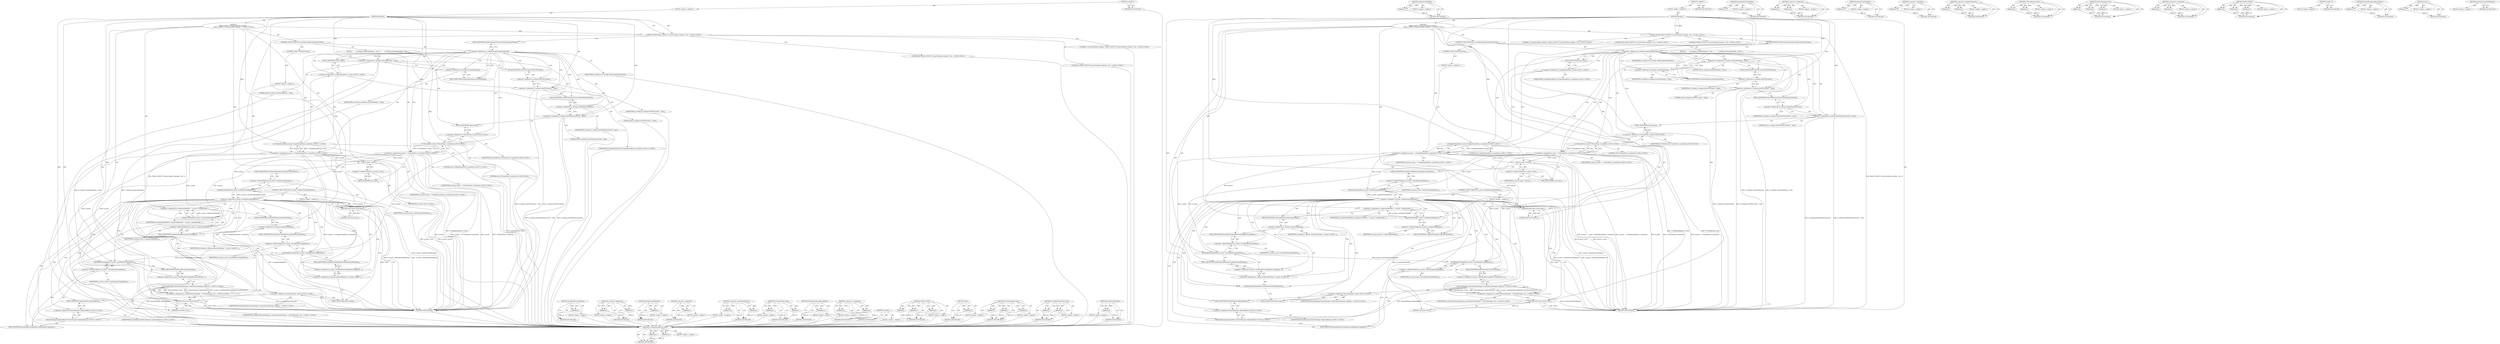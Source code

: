 digraph "TextureManager.create" {
vulnerable_142 [label=<(METHOD,CCSingleThreadProxy.create)>];
vulnerable_143 [label=<(PARAM,p1)>];
vulnerable_144 [label=<(PARAM,p2)>];
vulnerable_145 [label=<(BLOCK,&lt;empty&gt;,&lt;empty&gt;)>];
vulnerable_146 [label=<(METHOD_RETURN,ANY)>];
vulnerable_164 [label=<(METHOD,compositorIdentifier)>];
vulnerable_165 [label=<(PARAM,p1)>];
vulnerable_166 [label=<(BLOCK,&lt;empty&gt;,&lt;empty&gt;)>];
vulnerable_167 [label=<(METHOD_RETURN,ANY)>];
vulnerable_6 [label=<(METHOD,&lt;global&gt;)<SUB>1</SUB>>];
vulnerable_7 [label=<(BLOCK,&lt;empty&gt;,&lt;empty&gt;)<SUB>1</SUB>>];
vulnerable_8 [label=<(METHOD,initialize)<SUB>1</SUB>>];
vulnerable_9 [label="<(BLOCK,{
    TRACE_EVENT(&quot;CCLayerTreeHost::initialize&quot;...,{
    TRACE_EVENT(&quot;CCLayerTreeHost::initialize&quot;...)<SUB>2</SUB>>"];
vulnerable_10 [label="<(TRACE_EVENT,TRACE_EVENT(&quot;CCLayerTreeHost::initialize&quot;, this...)<SUB>3</SUB>>"];
vulnerable_11 [label="<(LITERAL,&quot;CCLayerTreeHost::initialize&quot;,TRACE_EVENT(&quot;CCLayerTreeHost::initialize&quot;, this...)<SUB>3</SUB>>"];
vulnerable_12 [label="<(LITERAL,this,TRACE_EVENT(&quot;CCLayerTreeHost::initialize&quot;, this...)<SUB>3</SUB>>"];
vulnerable_13 [label="<(LITERAL,0,TRACE_EVENT(&quot;CCLayerTreeHost::initialize&quot;, this...)<SUB>3</SUB>>"];
vulnerable_14 [label=<(CONTROL_STRUCTURE,IF,if (m_settings.enableCompositorThread))<SUB>4</SUB>>];
vulnerable_15 [label=<(&lt;operator&gt;.fieldAccess,m_settings.enableCompositorThread)<SUB>4</SUB>>];
vulnerable_16 [label=<(IDENTIFIER,m_settings,if (m_settings.enableCompositorThread))<SUB>4</SUB>>];
vulnerable_17 [label=<(FIELD_IDENTIFIER,enableCompositorThread,enableCompositorThread)<SUB>4</SUB>>];
vulnerable_18 [label=<(BLOCK,{
        m_settings.acceleratePainting = false...,{
        m_settings.acceleratePainting = false...)<SUB>4</SUB>>];
vulnerable_19 [label=<(&lt;operator&gt;.assignment,m_settings.acceleratePainting = false)<SUB>5</SUB>>];
vulnerable_20 [label=<(&lt;operator&gt;.fieldAccess,m_settings.acceleratePainting)<SUB>5</SUB>>];
vulnerable_21 [label=<(IDENTIFIER,m_settings,m_settings.acceleratePainting = false)<SUB>5</SUB>>];
vulnerable_22 [label=<(FIELD_IDENTIFIER,acceleratePainting,acceleratePainting)<SUB>5</SUB>>];
vulnerable_23 [label=<(LITERAL,false,m_settings.acceleratePainting = false)<SUB>5</SUB>>];
vulnerable_24 [label=<(&lt;operator&gt;.assignment,m_settings.showFPSCounter = false)<SUB>6</SUB>>];
vulnerable_25 [label=<(&lt;operator&gt;.fieldAccess,m_settings.showFPSCounter)<SUB>6</SUB>>];
vulnerable_26 [label=<(IDENTIFIER,m_settings,m_settings.showFPSCounter = false)<SUB>6</SUB>>];
vulnerable_27 [label=<(FIELD_IDENTIFIER,showFPSCounter,showFPSCounter)<SUB>6</SUB>>];
vulnerable_28 [label=<(LITERAL,false,m_settings.showFPSCounter = false)<SUB>6</SUB>>];
vulnerable_29 [label=<(&lt;operator&gt;.assignment,m_settings.showPlatformLayerTree = false)<SUB>7</SUB>>];
vulnerable_30 [label=<(&lt;operator&gt;.fieldAccess,m_settings.showPlatformLayerTree)<SUB>7</SUB>>];
vulnerable_31 [label=<(IDENTIFIER,m_settings,m_settings.showPlatformLayerTree = false)<SUB>7</SUB>>];
vulnerable_32 [label=<(FIELD_IDENTIFIER,showPlatformLayerTree,showPlatformLayerTree)<SUB>7</SUB>>];
vulnerable_33 [label=<(LITERAL,false,m_settings.showPlatformLayerTree = false)<SUB>7</SUB>>];
vulnerable_34 [label="<(&lt;operator&gt;.assignment,m_proxy = CCThreadProxy::create(this))<SUB>9</SUB>>"];
vulnerable_35 [label="<(IDENTIFIER,m_proxy,m_proxy = CCThreadProxy::create(this))<SUB>9</SUB>>"];
vulnerable_36 [label="<(CCThreadProxy.create,CCThreadProxy::create(this))<SUB>9</SUB>>"];
vulnerable_37 [label="<(&lt;operator&gt;.fieldAccess,CCThreadProxy::create)<SUB>9</SUB>>"];
vulnerable_38 [label="<(IDENTIFIER,CCThreadProxy,CCThreadProxy::create(this))<SUB>9</SUB>>"];
vulnerable_39 [label=<(FIELD_IDENTIFIER,create,create)<SUB>9</SUB>>];
vulnerable_40 [label="<(LITERAL,this,CCThreadProxy::create(this))<SUB>9</SUB>>"];
vulnerable_41 [label=<(CONTROL_STRUCTURE,ELSE,else)<SUB>11</SUB>>];
vulnerable_42 [label=<(BLOCK,&lt;empty&gt;,&lt;empty&gt;)<SUB>11</SUB>>];
vulnerable_43 [label="<(&lt;operator&gt;.assignment,m_proxy = CCSingleThreadProxy::create(this))<SUB>11</SUB>>"];
vulnerable_44 [label="<(IDENTIFIER,m_proxy,m_proxy = CCSingleThreadProxy::create(this))<SUB>11</SUB>>"];
vulnerable_45 [label="<(CCSingleThreadProxy.create,CCSingleThreadProxy::create(this))<SUB>11</SUB>>"];
vulnerable_46 [label="<(&lt;operator&gt;.fieldAccess,CCSingleThreadProxy::create)<SUB>11</SUB>>"];
vulnerable_47 [label="<(IDENTIFIER,CCSingleThreadProxy,CCSingleThreadProxy::create(this))<SUB>11</SUB>>"];
vulnerable_48 [label=<(FIELD_IDENTIFIER,create,create)<SUB>11</SUB>>];
vulnerable_49 [label="<(LITERAL,this,CCSingleThreadProxy::create(this))<SUB>11</SUB>>"];
vulnerable_50 [label=<(start,m_proxy-&gt;start())<SUB>12</SUB>>];
vulnerable_51 [label=<(&lt;operator&gt;.indirectFieldAccess,m_proxy-&gt;start)<SUB>12</SUB>>];
vulnerable_52 [label=<(IDENTIFIER,m_proxy,m_proxy-&gt;start())<SUB>12</SUB>>];
vulnerable_53 [label=<(FIELD_IDENTIFIER,start,start)<SUB>12</SUB>>];
vulnerable_54 [label=<(CONTROL_STRUCTURE,IF,if (!m_proxy-&gt;initializeLayerRenderer()))<SUB>14</SUB>>];
vulnerable_55 [label=<(&lt;operator&gt;.logicalNot,!m_proxy-&gt;initializeLayerRenderer())<SUB>14</SUB>>];
vulnerable_56 [label=<(initializeLayerRenderer,m_proxy-&gt;initializeLayerRenderer())<SUB>14</SUB>>];
vulnerable_57 [label=<(&lt;operator&gt;.indirectFieldAccess,m_proxy-&gt;initializeLayerRenderer)<SUB>14</SUB>>];
vulnerable_58 [label=<(IDENTIFIER,m_proxy,m_proxy-&gt;initializeLayerRenderer())<SUB>14</SUB>>];
vulnerable_59 [label=<(FIELD_IDENTIFIER,initializeLayerRenderer,initializeLayerRenderer)<SUB>14</SUB>>];
vulnerable_60 [label=<(BLOCK,&lt;empty&gt;,&lt;empty&gt;)<SUB>15</SUB>>];
vulnerable_61 [label=<(RETURN,return false;,return false;)<SUB>15</SUB>>];
vulnerable_62 [label=<(LITERAL,false,return false;)<SUB>15</SUB>>];
vulnerable_63 [label=<(&lt;operator&gt;.assignment,m_compositorIdentifier = m_proxy-&gt;compositorIde...)<SUB>17</SUB>>];
vulnerable_64 [label=<(IDENTIFIER,m_compositorIdentifier,m_compositorIdentifier = m_proxy-&gt;compositorIde...)<SUB>17</SUB>>];
vulnerable_65 [label=<(compositorIdentifier,m_proxy-&gt;compositorIdentifier())<SUB>17</SUB>>];
vulnerable_66 [label=<(&lt;operator&gt;.indirectFieldAccess,m_proxy-&gt;compositorIdentifier)<SUB>17</SUB>>];
vulnerable_67 [label=<(IDENTIFIER,m_proxy,m_proxy-&gt;compositorIdentifier())<SUB>17</SUB>>];
vulnerable_68 [label=<(FIELD_IDENTIFIER,compositorIdentifier,compositorIdentifier)<SUB>17</SUB>>];
vulnerable_69 [label=<(&lt;operator&gt;.assignment,m_settings.acceleratePainting = m_proxy-&gt;layerR...)<SUB>19</SUB>>];
vulnerable_70 [label=<(&lt;operator&gt;.fieldAccess,m_settings.acceleratePainting)<SUB>19</SUB>>];
vulnerable_71 [label=<(IDENTIFIER,m_settings,m_settings.acceleratePainting = m_proxy-&gt;layerR...)<SUB>19</SUB>>];
vulnerable_72 [label=<(FIELD_IDENTIFIER,acceleratePainting,acceleratePainting)<SUB>19</SUB>>];
vulnerable_73 [label=<(&lt;operator&gt;.fieldAccess,m_proxy-&gt;layerRendererCapabilities().usingAccel...)<SUB>19</SUB>>];
vulnerable_74 [label=<(layerRendererCapabilities,m_proxy-&gt;layerRendererCapabilities())<SUB>19</SUB>>];
vulnerable_75 [label=<(&lt;operator&gt;.indirectFieldAccess,m_proxy-&gt;layerRendererCapabilities)<SUB>19</SUB>>];
vulnerable_76 [label=<(IDENTIFIER,m_proxy,m_proxy-&gt;layerRendererCapabilities())<SUB>19</SUB>>];
vulnerable_77 [label=<(FIELD_IDENTIFIER,layerRendererCapabilities,layerRendererCapabilities)<SUB>19</SUB>>];
vulnerable_78 [label=<(FIELD_IDENTIFIER,usingAcceleratedPainting,usingAcceleratedPainting)<SUB>19</SUB>>];
vulnerable_79 [label=<(setNeedsCommitThenRedraw,setNeedsCommitThenRedraw())<SUB>21</SUB>>];
vulnerable_80 [label="<(&lt;operator&gt;.assignment,m_contentsTextureManager = TextureManager::crea...)<SUB>22</SUB>>"];
vulnerable_81 [label="<(IDENTIFIER,m_contentsTextureManager,m_contentsTextureManager = TextureManager::crea...)<SUB>22</SUB>>"];
vulnerable_82 [label="<(TextureManager.create,TextureManager::create(TextureManager::highLimi...)<SUB>22</SUB>>"];
vulnerable_83 [label="<(&lt;operator&gt;.fieldAccess,TextureManager::create)<SUB>22</SUB>>"];
vulnerable_84 [label="<(IDENTIFIER,TextureManager,TextureManager::create(TextureManager::highLimi...)<SUB>22</SUB>>"];
vulnerable_85 [label=<(FIELD_IDENTIFIER,create,create)<SUB>22</SUB>>];
vulnerable_86 [label="<(TextureManager.highLimitBytes,TextureManager::highLimitBytes())<SUB>22</SUB>>"];
vulnerable_87 [label="<(&lt;operator&gt;.fieldAccess,TextureManager::highLimitBytes)<SUB>22</SUB>>"];
vulnerable_88 [label="<(IDENTIFIER,TextureManager,TextureManager::highLimitBytes())<SUB>22</SUB>>"];
vulnerable_89 [label=<(FIELD_IDENTIFIER,highLimitBytes,highLimitBytes)<SUB>22</SUB>>];
vulnerable_90 [label=<(&lt;operator&gt;.fieldAccess,m_proxy-&gt;layerRendererCapabilities().maxTexture...)<SUB>22</SUB>>];
vulnerable_91 [label=<(layerRendererCapabilities,m_proxy-&gt;layerRendererCapabilities())<SUB>22</SUB>>];
vulnerable_92 [label=<(&lt;operator&gt;.indirectFieldAccess,m_proxy-&gt;layerRendererCapabilities)<SUB>22</SUB>>];
vulnerable_93 [label=<(IDENTIFIER,m_proxy,m_proxy-&gt;layerRendererCapabilities())<SUB>22</SUB>>];
vulnerable_94 [label=<(FIELD_IDENTIFIER,layerRendererCapabilities,layerRendererCapabilities)<SUB>22</SUB>>];
vulnerable_95 [label=<(FIELD_IDENTIFIER,maxTextureSize,maxTextureSize)<SUB>22</SUB>>];
vulnerable_96 [label=<(RETURN,return true;,return true;)<SUB>23</SUB>>];
vulnerable_97 [label=<(LITERAL,true,return true;)<SUB>23</SUB>>];
vulnerable_98 [label=<(METHOD_RETURN,bool)<SUB>1</SUB>>];
vulnerable_100 [label=<(METHOD_RETURN,ANY)<SUB>1</SUB>>];
vulnerable_168 [label=<(METHOD,layerRendererCapabilities)>];
vulnerable_169 [label=<(PARAM,p1)>];
vulnerable_170 [label=<(BLOCK,&lt;empty&gt;,&lt;empty&gt;)>];
vulnerable_171 [label=<(METHOD_RETURN,ANY)>];
vulnerable_127 [label=<(METHOD,&lt;operator&gt;.fieldAccess)>];
vulnerable_128 [label=<(PARAM,p1)>];
vulnerable_129 [label=<(PARAM,p2)>];
vulnerable_130 [label=<(BLOCK,&lt;empty&gt;,&lt;empty&gt;)>];
vulnerable_131 [label=<(METHOD_RETURN,ANY)>];
vulnerable_160 [label=<(METHOD,initializeLayerRenderer)>];
vulnerable_161 [label=<(PARAM,p1)>];
vulnerable_162 [label=<(BLOCK,&lt;empty&gt;,&lt;empty&gt;)>];
vulnerable_163 [label=<(METHOD_RETURN,ANY)>];
vulnerable_156 [label=<(METHOD,&lt;operator&gt;.logicalNot)>];
vulnerable_157 [label=<(PARAM,p1)>];
vulnerable_158 [label=<(BLOCK,&lt;empty&gt;,&lt;empty&gt;)>];
vulnerable_159 [label=<(METHOD_RETURN,ANY)>];
vulnerable_151 [label=<(METHOD,&lt;operator&gt;.indirectFieldAccess)>];
vulnerable_152 [label=<(PARAM,p1)>];
vulnerable_153 [label=<(PARAM,p2)>];
vulnerable_154 [label=<(BLOCK,&lt;empty&gt;,&lt;empty&gt;)>];
vulnerable_155 [label=<(METHOD_RETURN,ANY)>];
vulnerable_137 [label=<(METHOD,CCThreadProxy.create)>];
vulnerable_138 [label=<(PARAM,p1)>];
vulnerable_139 [label=<(PARAM,p2)>];
vulnerable_140 [label=<(BLOCK,&lt;empty&gt;,&lt;empty&gt;)>];
vulnerable_141 [label=<(METHOD_RETURN,ANY)>];
vulnerable_175 [label=<(METHOD,TextureManager.create)>];
vulnerable_176 [label=<(PARAM,p1)>];
vulnerable_177 [label=<(PARAM,p2)>];
vulnerable_178 [label=<(PARAM,p3)>];
vulnerable_179 [label=<(BLOCK,&lt;empty&gt;,&lt;empty&gt;)>];
vulnerable_180 [label=<(METHOD_RETURN,ANY)>];
vulnerable_132 [label=<(METHOD,&lt;operator&gt;.assignment)>];
vulnerable_133 [label=<(PARAM,p1)>];
vulnerable_134 [label=<(PARAM,p2)>];
vulnerable_135 [label=<(BLOCK,&lt;empty&gt;,&lt;empty&gt;)>];
vulnerable_136 [label=<(METHOD_RETURN,ANY)>];
vulnerable_121 [label=<(METHOD,TRACE_EVENT)>];
vulnerable_122 [label=<(PARAM,p1)>];
vulnerable_123 [label=<(PARAM,p2)>];
vulnerable_124 [label=<(PARAM,p3)>];
vulnerable_125 [label=<(BLOCK,&lt;empty&gt;,&lt;empty&gt;)>];
vulnerable_126 [label=<(METHOD_RETURN,ANY)>];
vulnerable_115 [label=<(METHOD,&lt;global&gt;)<SUB>1</SUB>>];
vulnerable_116 [label=<(BLOCK,&lt;empty&gt;,&lt;empty&gt;)>];
vulnerable_117 [label=<(METHOD_RETURN,ANY)>];
vulnerable_181 [label=<(METHOD,TextureManager.highLimitBytes)>];
vulnerable_182 [label=<(PARAM,p1)>];
vulnerable_183 [label=<(BLOCK,&lt;empty&gt;,&lt;empty&gt;)>];
vulnerable_184 [label=<(METHOD_RETURN,ANY)>];
vulnerable_147 [label=<(METHOD,start)>];
vulnerable_148 [label=<(PARAM,p1)>];
vulnerable_149 [label=<(BLOCK,&lt;empty&gt;,&lt;empty&gt;)>];
vulnerable_150 [label=<(METHOD_RETURN,ANY)>];
vulnerable_172 [label=<(METHOD,setNeedsCommitThenRedraw)>];
vulnerable_173 [label=<(BLOCK,&lt;empty&gt;,&lt;empty&gt;)>];
vulnerable_174 [label=<(METHOD_RETURN,ANY)>];
fixed_141 [label=<(METHOD,CCSingleThreadProxy.create)>];
fixed_142 [label=<(PARAM,p1)>];
fixed_143 [label=<(PARAM,p2)>];
fixed_144 [label=<(BLOCK,&lt;empty&gt;,&lt;empty&gt;)>];
fixed_145 [label=<(METHOD_RETURN,ANY)>];
fixed_163 [label=<(METHOD,compositorIdentifier)>];
fixed_164 [label=<(PARAM,p1)>];
fixed_165 [label=<(BLOCK,&lt;empty&gt;,&lt;empty&gt;)>];
fixed_166 [label=<(METHOD_RETURN,ANY)>];
fixed_6 [label=<(METHOD,&lt;global&gt;)<SUB>1</SUB>>];
fixed_7 [label=<(BLOCK,&lt;empty&gt;,&lt;empty&gt;)<SUB>1</SUB>>];
fixed_8 [label=<(METHOD,initialize)<SUB>1</SUB>>];
fixed_9 [label="<(BLOCK,{
    TRACE_EVENT(&quot;CCLayerTreeHost::initialize&quot;...,{
    TRACE_EVENT(&quot;CCLayerTreeHost::initialize&quot;...)<SUB>2</SUB>>"];
fixed_10 [label="<(TRACE_EVENT,TRACE_EVENT(&quot;CCLayerTreeHost::initialize&quot;, this...)<SUB>3</SUB>>"];
fixed_11 [label="<(LITERAL,&quot;CCLayerTreeHost::initialize&quot;,TRACE_EVENT(&quot;CCLayerTreeHost::initialize&quot;, this...)<SUB>3</SUB>>"];
fixed_12 [label="<(LITERAL,this,TRACE_EVENT(&quot;CCLayerTreeHost::initialize&quot;, this...)<SUB>3</SUB>>"];
fixed_13 [label="<(LITERAL,0,TRACE_EVENT(&quot;CCLayerTreeHost::initialize&quot;, this...)<SUB>3</SUB>>"];
fixed_14 [label=<(CONTROL_STRUCTURE,IF,if (m_settings.enableCompositorThread))<SUB>4</SUB>>];
fixed_15 [label=<(&lt;operator&gt;.fieldAccess,m_settings.enableCompositorThread)<SUB>4</SUB>>];
fixed_16 [label=<(IDENTIFIER,m_settings,if (m_settings.enableCompositorThread))<SUB>4</SUB>>];
fixed_17 [label=<(FIELD_IDENTIFIER,enableCompositorThread,enableCompositorThread)<SUB>4</SUB>>];
fixed_18 [label=<(BLOCK,{
        m_settings.acceleratePainting = false...,{
        m_settings.acceleratePainting = false...)<SUB>4</SUB>>];
fixed_19 [label=<(&lt;operator&gt;.assignment,m_settings.acceleratePainting = false)<SUB>5</SUB>>];
fixed_20 [label=<(&lt;operator&gt;.fieldAccess,m_settings.acceleratePainting)<SUB>5</SUB>>];
fixed_21 [label=<(IDENTIFIER,m_settings,m_settings.acceleratePainting = false)<SUB>5</SUB>>];
fixed_22 [label=<(FIELD_IDENTIFIER,acceleratePainting,acceleratePainting)<SUB>5</SUB>>];
fixed_23 [label=<(LITERAL,false,m_settings.acceleratePainting = false)<SUB>5</SUB>>];
fixed_24 [label=<(&lt;operator&gt;.assignment,m_settings.showFPSCounter = false)<SUB>6</SUB>>];
fixed_25 [label=<(&lt;operator&gt;.fieldAccess,m_settings.showFPSCounter)<SUB>6</SUB>>];
fixed_26 [label=<(IDENTIFIER,m_settings,m_settings.showFPSCounter = false)<SUB>6</SUB>>];
fixed_27 [label=<(FIELD_IDENTIFIER,showFPSCounter,showFPSCounter)<SUB>6</SUB>>];
fixed_28 [label=<(LITERAL,false,m_settings.showFPSCounter = false)<SUB>6</SUB>>];
fixed_29 [label=<(&lt;operator&gt;.assignment,m_settings.showPlatformLayerTree = false)<SUB>7</SUB>>];
fixed_30 [label=<(&lt;operator&gt;.fieldAccess,m_settings.showPlatformLayerTree)<SUB>7</SUB>>];
fixed_31 [label=<(IDENTIFIER,m_settings,m_settings.showPlatformLayerTree = false)<SUB>7</SUB>>];
fixed_32 [label=<(FIELD_IDENTIFIER,showPlatformLayerTree,showPlatformLayerTree)<SUB>7</SUB>>];
fixed_33 [label=<(LITERAL,false,m_settings.showPlatformLayerTree = false)<SUB>7</SUB>>];
fixed_34 [label="<(&lt;operator&gt;.assignment,m_proxy = CCThreadProxy::create(this))<SUB>9</SUB>>"];
fixed_35 [label="<(IDENTIFIER,m_proxy,m_proxy = CCThreadProxy::create(this))<SUB>9</SUB>>"];
fixed_36 [label="<(CCThreadProxy.create,CCThreadProxy::create(this))<SUB>9</SUB>>"];
fixed_37 [label="<(&lt;operator&gt;.fieldAccess,CCThreadProxy::create)<SUB>9</SUB>>"];
fixed_38 [label="<(IDENTIFIER,CCThreadProxy,CCThreadProxy::create(this))<SUB>9</SUB>>"];
fixed_39 [label=<(FIELD_IDENTIFIER,create,create)<SUB>9</SUB>>];
fixed_40 [label="<(LITERAL,this,CCThreadProxy::create(this))<SUB>9</SUB>>"];
fixed_41 [label=<(CONTROL_STRUCTURE,ELSE,else)<SUB>11</SUB>>];
fixed_42 [label=<(BLOCK,&lt;empty&gt;,&lt;empty&gt;)<SUB>11</SUB>>];
fixed_43 [label="<(&lt;operator&gt;.assignment,m_proxy = CCSingleThreadProxy::create(this))<SUB>11</SUB>>"];
fixed_44 [label="<(IDENTIFIER,m_proxy,m_proxy = CCSingleThreadProxy::create(this))<SUB>11</SUB>>"];
fixed_45 [label="<(CCSingleThreadProxy.create,CCSingleThreadProxy::create(this))<SUB>11</SUB>>"];
fixed_46 [label="<(&lt;operator&gt;.fieldAccess,CCSingleThreadProxy::create)<SUB>11</SUB>>"];
fixed_47 [label="<(IDENTIFIER,CCSingleThreadProxy,CCSingleThreadProxy::create(this))<SUB>11</SUB>>"];
fixed_48 [label=<(FIELD_IDENTIFIER,create,create)<SUB>11</SUB>>];
fixed_49 [label="<(LITERAL,this,CCSingleThreadProxy::create(this))<SUB>11</SUB>>"];
fixed_50 [label=<(start,m_proxy-&gt;start())<SUB>12</SUB>>];
fixed_51 [label=<(&lt;operator&gt;.indirectFieldAccess,m_proxy-&gt;start)<SUB>12</SUB>>];
fixed_52 [label=<(IDENTIFIER,m_proxy,m_proxy-&gt;start())<SUB>12</SUB>>];
fixed_53 [label=<(FIELD_IDENTIFIER,start,start)<SUB>12</SUB>>];
fixed_54 [label=<(CONTROL_STRUCTURE,IF,if (!m_proxy-&gt;initializeLayerRenderer()))<SUB>14</SUB>>];
fixed_55 [label=<(&lt;operator&gt;.logicalNot,!m_proxy-&gt;initializeLayerRenderer())<SUB>14</SUB>>];
fixed_56 [label=<(initializeLayerRenderer,m_proxy-&gt;initializeLayerRenderer())<SUB>14</SUB>>];
fixed_57 [label=<(&lt;operator&gt;.indirectFieldAccess,m_proxy-&gt;initializeLayerRenderer)<SUB>14</SUB>>];
fixed_58 [label=<(IDENTIFIER,m_proxy,m_proxy-&gt;initializeLayerRenderer())<SUB>14</SUB>>];
fixed_59 [label=<(FIELD_IDENTIFIER,initializeLayerRenderer,initializeLayerRenderer)<SUB>14</SUB>>];
fixed_60 [label=<(BLOCK,&lt;empty&gt;,&lt;empty&gt;)<SUB>15</SUB>>];
fixed_61 [label=<(RETURN,return false;,return false;)<SUB>15</SUB>>];
fixed_62 [label=<(LITERAL,false,return false;)<SUB>15</SUB>>];
fixed_63 [label=<(&lt;operator&gt;.assignment,m_compositorIdentifier = m_proxy-&gt;compositorIde...)<SUB>17</SUB>>];
fixed_64 [label=<(IDENTIFIER,m_compositorIdentifier,m_compositorIdentifier = m_proxy-&gt;compositorIde...)<SUB>17</SUB>>];
fixed_65 [label=<(compositorIdentifier,m_proxy-&gt;compositorIdentifier())<SUB>17</SUB>>];
fixed_66 [label=<(&lt;operator&gt;.indirectFieldAccess,m_proxy-&gt;compositorIdentifier)<SUB>17</SUB>>];
fixed_67 [label=<(IDENTIFIER,m_proxy,m_proxy-&gt;compositorIdentifier())<SUB>17</SUB>>];
fixed_68 [label=<(FIELD_IDENTIFIER,compositorIdentifier,compositorIdentifier)<SUB>17</SUB>>];
fixed_69 [label=<(&lt;operator&gt;.assignment,m_settings.acceleratePainting = m_proxy-&gt;layerR...)<SUB>19</SUB>>];
fixed_70 [label=<(&lt;operator&gt;.fieldAccess,m_settings.acceleratePainting)<SUB>19</SUB>>];
fixed_71 [label=<(IDENTIFIER,m_settings,m_settings.acceleratePainting = m_proxy-&gt;layerR...)<SUB>19</SUB>>];
fixed_72 [label=<(FIELD_IDENTIFIER,acceleratePainting,acceleratePainting)<SUB>19</SUB>>];
fixed_73 [label=<(&lt;operator&gt;.fieldAccess,m_proxy-&gt;layerRendererCapabilities().usingAccel...)<SUB>19</SUB>>];
fixed_74 [label=<(layerRendererCapabilities,m_proxy-&gt;layerRendererCapabilities())<SUB>19</SUB>>];
fixed_75 [label=<(&lt;operator&gt;.indirectFieldAccess,m_proxy-&gt;layerRendererCapabilities)<SUB>19</SUB>>];
fixed_76 [label=<(IDENTIFIER,m_proxy,m_proxy-&gt;layerRendererCapabilities())<SUB>19</SUB>>];
fixed_77 [label=<(FIELD_IDENTIFIER,layerRendererCapabilities,layerRendererCapabilities)<SUB>19</SUB>>];
fixed_78 [label=<(FIELD_IDENTIFIER,usingAcceleratedPainting,usingAcceleratedPainting)<SUB>19</SUB>>];
fixed_79 [label="<(&lt;operator&gt;.assignment,m_contentsTextureManager = TextureManager::crea...)<SUB>21</SUB>>"];
fixed_80 [label="<(IDENTIFIER,m_contentsTextureManager,m_contentsTextureManager = TextureManager::crea...)<SUB>21</SUB>>"];
fixed_81 [label="<(TextureManager.create,TextureManager::create(TextureManager::highLimi...)<SUB>21</SUB>>"];
fixed_82 [label="<(&lt;operator&gt;.fieldAccess,TextureManager::create)<SUB>21</SUB>>"];
fixed_83 [label="<(IDENTIFIER,TextureManager,TextureManager::create(TextureManager::highLimi...)<SUB>21</SUB>>"];
fixed_84 [label=<(FIELD_IDENTIFIER,create,create)<SUB>21</SUB>>];
fixed_85 [label="<(TextureManager.highLimitBytes,TextureManager::highLimitBytes())<SUB>21</SUB>>"];
fixed_86 [label="<(&lt;operator&gt;.fieldAccess,TextureManager::highLimitBytes)<SUB>21</SUB>>"];
fixed_87 [label="<(IDENTIFIER,TextureManager,TextureManager::highLimitBytes())<SUB>21</SUB>>"];
fixed_88 [label=<(FIELD_IDENTIFIER,highLimitBytes,highLimitBytes)<SUB>21</SUB>>];
fixed_89 [label=<(&lt;operator&gt;.fieldAccess,m_proxy-&gt;layerRendererCapabilities().maxTexture...)<SUB>21</SUB>>];
fixed_90 [label=<(layerRendererCapabilities,m_proxy-&gt;layerRendererCapabilities())<SUB>21</SUB>>];
fixed_91 [label=<(&lt;operator&gt;.indirectFieldAccess,m_proxy-&gt;layerRendererCapabilities)<SUB>21</SUB>>];
fixed_92 [label=<(IDENTIFIER,m_proxy,m_proxy-&gt;layerRendererCapabilities())<SUB>21</SUB>>];
fixed_93 [label=<(FIELD_IDENTIFIER,layerRendererCapabilities,layerRendererCapabilities)<SUB>21</SUB>>];
fixed_94 [label=<(FIELD_IDENTIFIER,maxTextureSize,maxTextureSize)<SUB>21</SUB>>];
fixed_95 [label=<(RETURN,return true;,return true;)<SUB>22</SUB>>];
fixed_96 [label=<(LITERAL,true,return true;)<SUB>22</SUB>>];
fixed_97 [label=<(METHOD_RETURN,bool)<SUB>1</SUB>>];
fixed_99 [label=<(METHOD_RETURN,ANY)<SUB>1</SUB>>];
fixed_167 [label=<(METHOD,layerRendererCapabilities)>];
fixed_168 [label=<(PARAM,p1)>];
fixed_169 [label=<(BLOCK,&lt;empty&gt;,&lt;empty&gt;)>];
fixed_170 [label=<(METHOD_RETURN,ANY)>];
fixed_126 [label=<(METHOD,&lt;operator&gt;.fieldAccess)>];
fixed_127 [label=<(PARAM,p1)>];
fixed_128 [label=<(PARAM,p2)>];
fixed_129 [label=<(BLOCK,&lt;empty&gt;,&lt;empty&gt;)>];
fixed_130 [label=<(METHOD_RETURN,ANY)>];
fixed_159 [label=<(METHOD,initializeLayerRenderer)>];
fixed_160 [label=<(PARAM,p1)>];
fixed_161 [label=<(BLOCK,&lt;empty&gt;,&lt;empty&gt;)>];
fixed_162 [label=<(METHOD_RETURN,ANY)>];
fixed_155 [label=<(METHOD,&lt;operator&gt;.logicalNot)>];
fixed_156 [label=<(PARAM,p1)>];
fixed_157 [label=<(BLOCK,&lt;empty&gt;,&lt;empty&gt;)>];
fixed_158 [label=<(METHOD_RETURN,ANY)>];
fixed_150 [label=<(METHOD,&lt;operator&gt;.indirectFieldAccess)>];
fixed_151 [label=<(PARAM,p1)>];
fixed_152 [label=<(PARAM,p2)>];
fixed_153 [label=<(BLOCK,&lt;empty&gt;,&lt;empty&gt;)>];
fixed_154 [label=<(METHOD_RETURN,ANY)>];
fixed_136 [label=<(METHOD,CCThreadProxy.create)>];
fixed_137 [label=<(PARAM,p1)>];
fixed_138 [label=<(PARAM,p2)>];
fixed_139 [label=<(BLOCK,&lt;empty&gt;,&lt;empty&gt;)>];
fixed_140 [label=<(METHOD_RETURN,ANY)>];
fixed_177 [label=<(METHOD,TextureManager.highLimitBytes)>];
fixed_178 [label=<(PARAM,p1)>];
fixed_179 [label=<(BLOCK,&lt;empty&gt;,&lt;empty&gt;)>];
fixed_180 [label=<(METHOD_RETURN,ANY)>];
fixed_131 [label=<(METHOD,&lt;operator&gt;.assignment)>];
fixed_132 [label=<(PARAM,p1)>];
fixed_133 [label=<(PARAM,p2)>];
fixed_134 [label=<(BLOCK,&lt;empty&gt;,&lt;empty&gt;)>];
fixed_135 [label=<(METHOD_RETURN,ANY)>];
fixed_120 [label=<(METHOD,TRACE_EVENT)>];
fixed_121 [label=<(PARAM,p1)>];
fixed_122 [label=<(PARAM,p2)>];
fixed_123 [label=<(PARAM,p3)>];
fixed_124 [label=<(BLOCK,&lt;empty&gt;,&lt;empty&gt;)>];
fixed_125 [label=<(METHOD_RETURN,ANY)>];
fixed_114 [label=<(METHOD,&lt;global&gt;)<SUB>1</SUB>>];
fixed_115 [label=<(BLOCK,&lt;empty&gt;,&lt;empty&gt;)>];
fixed_116 [label=<(METHOD_RETURN,ANY)>];
fixed_146 [label=<(METHOD,start)>];
fixed_147 [label=<(PARAM,p1)>];
fixed_148 [label=<(BLOCK,&lt;empty&gt;,&lt;empty&gt;)>];
fixed_149 [label=<(METHOD_RETURN,ANY)>];
fixed_171 [label=<(METHOD,TextureManager.create)>];
fixed_172 [label=<(PARAM,p1)>];
fixed_173 [label=<(PARAM,p2)>];
fixed_174 [label=<(PARAM,p3)>];
fixed_175 [label=<(BLOCK,&lt;empty&gt;,&lt;empty&gt;)>];
fixed_176 [label=<(METHOD_RETURN,ANY)>];
vulnerable_142 -> vulnerable_143  [key=0, label="AST: "];
vulnerable_142 -> vulnerable_143  [key=1, label="DDG: "];
vulnerable_142 -> vulnerable_145  [key=0, label="AST: "];
vulnerable_142 -> vulnerable_144  [key=0, label="AST: "];
vulnerable_142 -> vulnerable_144  [key=1, label="DDG: "];
vulnerable_142 -> vulnerable_146  [key=0, label="AST: "];
vulnerable_142 -> vulnerable_146  [key=1, label="CFG: "];
vulnerable_143 -> vulnerable_146  [key=0, label="DDG: p1"];
vulnerable_144 -> vulnerable_146  [key=0, label="DDG: p2"];
vulnerable_164 -> vulnerable_165  [key=0, label="AST: "];
vulnerable_164 -> vulnerable_165  [key=1, label="DDG: "];
vulnerable_164 -> vulnerable_166  [key=0, label="AST: "];
vulnerable_164 -> vulnerable_167  [key=0, label="AST: "];
vulnerable_164 -> vulnerable_167  [key=1, label="CFG: "];
vulnerable_165 -> vulnerable_167  [key=0, label="DDG: p1"];
vulnerable_6 -> vulnerable_7  [key=0, label="AST: "];
vulnerable_6 -> vulnerable_100  [key=0, label="AST: "];
vulnerable_6 -> vulnerable_100  [key=1, label="CFG: "];
vulnerable_7 -> vulnerable_8  [key=0, label="AST: "];
vulnerable_8 -> vulnerable_9  [key=0, label="AST: "];
vulnerable_8 -> vulnerable_98  [key=0, label="AST: "];
vulnerable_8 -> vulnerable_10  [key=0, label="CFG: "];
vulnerable_8 -> vulnerable_10  [key=1, label="DDG: "];
vulnerable_8 -> vulnerable_79  [key=0, label="DDG: "];
vulnerable_8 -> vulnerable_96  [key=0, label="DDG: "];
vulnerable_8 -> vulnerable_97  [key=0, label="DDG: "];
vulnerable_8 -> vulnerable_19  [key=0, label="DDG: "];
vulnerable_8 -> vulnerable_24  [key=0, label="DDG: "];
vulnerable_8 -> vulnerable_29  [key=0, label="DDG: "];
vulnerable_8 -> vulnerable_61  [key=0, label="DDG: "];
vulnerable_8 -> vulnerable_62  [key=0, label="DDG: "];
vulnerable_8 -> vulnerable_36  [key=0, label="DDG: "];
vulnerable_8 -> vulnerable_45  [key=0, label="DDG: "];
vulnerable_9 -> vulnerable_10  [key=0, label="AST: "];
vulnerable_9 -> vulnerable_14  [key=0, label="AST: "];
vulnerable_9 -> vulnerable_50  [key=0, label="AST: "];
vulnerable_9 -> vulnerable_54  [key=0, label="AST: "];
vulnerable_9 -> vulnerable_63  [key=0, label="AST: "];
vulnerable_9 -> vulnerable_69  [key=0, label="AST: "];
vulnerable_9 -> vulnerable_79  [key=0, label="AST: "];
vulnerable_9 -> vulnerable_80  [key=0, label="AST: "];
vulnerable_9 -> vulnerable_96  [key=0, label="AST: "];
vulnerable_10 -> vulnerable_11  [key=0, label="AST: "];
vulnerable_10 -> vulnerable_12  [key=0, label="AST: "];
vulnerable_10 -> vulnerable_13  [key=0, label="AST: "];
vulnerable_10 -> vulnerable_17  [key=0, label="CFG: "];
vulnerable_10 -> vulnerable_98  [key=0, label="DDG: TRACE_EVENT(&quot;CCLayerTreeHost::initialize&quot;, this, 0)"];
vulnerable_14 -> vulnerable_15  [key=0, label="AST: "];
vulnerable_14 -> vulnerable_18  [key=0, label="AST: "];
vulnerable_14 -> vulnerable_41  [key=0, label="AST: "];
vulnerable_15 -> vulnerable_16  [key=0, label="AST: "];
vulnerable_15 -> vulnerable_17  [key=0, label="AST: "];
vulnerable_15 -> vulnerable_22  [key=0, label="CFG: "];
vulnerable_15 -> vulnerable_22  [key=1, label="CDG: "];
vulnerable_15 -> vulnerable_48  [key=0, label="CFG: "];
vulnerable_15 -> vulnerable_48  [key=1, label="CDG: "];
vulnerable_15 -> vulnerable_30  [key=0, label="CDG: "];
vulnerable_15 -> vulnerable_34  [key=0, label="CDG: "];
vulnerable_15 -> vulnerable_32  [key=0, label="CDG: "];
vulnerable_15 -> vulnerable_19  [key=0, label="CDG: "];
vulnerable_15 -> vulnerable_37  [key=0, label="CDG: "];
vulnerable_15 -> vulnerable_46  [key=0, label="CDG: "];
vulnerable_15 -> vulnerable_20  [key=0, label="CDG: "];
vulnerable_15 -> vulnerable_25  [key=0, label="CDG: "];
vulnerable_15 -> vulnerable_45  [key=0, label="CDG: "];
vulnerable_15 -> vulnerable_27  [key=0, label="CDG: "];
vulnerable_15 -> vulnerable_29  [key=0, label="CDG: "];
vulnerable_15 -> vulnerable_43  [key=0, label="CDG: "];
vulnerable_15 -> vulnerable_24  [key=0, label="CDG: "];
vulnerable_15 -> vulnerable_36  [key=0, label="CDG: "];
vulnerable_15 -> vulnerable_39  [key=0, label="CDG: "];
vulnerable_17 -> vulnerable_15  [key=0, label="CFG: "];
vulnerable_18 -> vulnerable_19  [key=0, label="AST: "];
vulnerable_18 -> vulnerable_24  [key=0, label="AST: "];
vulnerable_18 -> vulnerable_29  [key=0, label="AST: "];
vulnerable_18 -> vulnerable_34  [key=0, label="AST: "];
vulnerable_19 -> vulnerable_20  [key=0, label="AST: "];
vulnerable_19 -> vulnerable_23  [key=0, label="AST: "];
vulnerable_19 -> vulnerable_27  [key=0, label="CFG: "];
vulnerable_19 -> vulnerable_98  [key=0, label="DDG: m_settings.acceleratePainting"];
vulnerable_19 -> vulnerable_98  [key=1, label="DDG: m_settings.acceleratePainting = false"];
vulnerable_20 -> vulnerable_21  [key=0, label="AST: "];
vulnerable_20 -> vulnerable_22  [key=0, label="AST: "];
vulnerable_20 -> vulnerable_19  [key=0, label="CFG: "];
vulnerable_22 -> vulnerable_20  [key=0, label="CFG: "];
vulnerable_24 -> vulnerable_25  [key=0, label="AST: "];
vulnerable_24 -> vulnerable_28  [key=0, label="AST: "];
vulnerable_24 -> vulnerable_32  [key=0, label="CFG: "];
vulnerable_24 -> vulnerable_98  [key=0, label="DDG: m_settings.showFPSCounter"];
vulnerable_24 -> vulnerable_98  [key=1, label="DDG: m_settings.showFPSCounter = false"];
vulnerable_25 -> vulnerable_26  [key=0, label="AST: "];
vulnerable_25 -> vulnerable_27  [key=0, label="AST: "];
vulnerable_25 -> vulnerable_24  [key=0, label="CFG: "];
vulnerable_27 -> vulnerable_25  [key=0, label="CFG: "];
vulnerable_29 -> vulnerable_30  [key=0, label="AST: "];
vulnerable_29 -> vulnerable_33  [key=0, label="AST: "];
vulnerable_29 -> vulnerable_39  [key=0, label="CFG: "];
vulnerable_29 -> vulnerable_98  [key=0, label="DDG: m_settings.showPlatformLayerTree"];
vulnerable_29 -> vulnerable_98  [key=1, label="DDG: m_settings.showPlatformLayerTree = false"];
vulnerable_30 -> vulnerable_31  [key=0, label="AST: "];
vulnerable_30 -> vulnerable_32  [key=0, label="AST: "];
vulnerable_30 -> vulnerable_29  [key=0, label="CFG: "];
vulnerable_32 -> vulnerable_30  [key=0, label="CFG: "];
vulnerable_34 -> vulnerable_35  [key=0, label="AST: "];
vulnerable_34 -> vulnerable_36  [key=0, label="AST: "];
vulnerable_34 -> vulnerable_53  [key=0, label="CFG: "];
vulnerable_34 -> vulnerable_98  [key=0, label="DDG: m_proxy"];
vulnerable_34 -> vulnerable_98  [key=1, label="DDG: CCThreadProxy::create(this)"];
vulnerable_34 -> vulnerable_98  [key=2, label="DDG: m_proxy = CCThreadProxy::create(this)"];
vulnerable_34 -> vulnerable_50  [key=0, label="DDG: m_proxy"];
vulnerable_34 -> vulnerable_65  [key=0, label="DDG: m_proxy"];
vulnerable_34 -> vulnerable_56  [key=0, label="DDG: m_proxy"];
vulnerable_34 -> vulnerable_74  [key=0, label="DDG: m_proxy"];
vulnerable_34 -> vulnerable_91  [key=0, label="DDG: m_proxy"];
vulnerable_36 -> vulnerable_37  [key=0, label="AST: "];
vulnerable_36 -> vulnerable_40  [key=0, label="AST: "];
vulnerable_36 -> vulnerable_34  [key=0, label="CFG: "];
vulnerable_36 -> vulnerable_34  [key=1, label="DDG: CCThreadProxy::create"];
vulnerable_36 -> vulnerable_34  [key=2, label="DDG: this"];
vulnerable_36 -> vulnerable_98  [key=0, label="DDG: CCThreadProxy::create"];
vulnerable_37 -> vulnerable_38  [key=0, label="AST: "];
vulnerable_37 -> vulnerable_39  [key=0, label="AST: "];
vulnerable_37 -> vulnerable_36  [key=0, label="CFG: "];
vulnerable_39 -> vulnerable_37  [key=0, label="CFG: "];
vulnerable_41 -> vulnerable_42  [key=0, label="AST: "];
vulnerable_42 -> vulnerable_43  [key=0, label="AST: "];
vulnerable_43 -> vulnerable_44  [key=0, label="AST: "];
vulnerable_43 -> vulnerable_45  [key=0, label="AST: "];
vulnerable_43 -> vulnerable_53  [key=0, label="CFG: "];
vulnerable_43 -> vulnerable_98  [key=0, label="DDG: m_proxy"];
vulnerable_43 -> vulnerable_98  [key=1, label="DDG: CCSingleThreadProxy::create(this)"];
vulnerable_43 -> vulnerable_98  [key=2, label="DDG: m_proxy = CCSingleThreadProxy::create(this)"];
vulnerable_43 -> vulnerable_50  [key=0, label="DDG: m_proxy"];
vulnerable_43 -> vulnerable_65  [key=0, label="DDG: m_proxy"];
vulnerable_43 -> vulnerable_56  [key=0, label="DDG: m_proxy"];
vulnerable_43 -> vulnerable_74  [key=0, label="DDG: m_proxy"];
vulnerable_43 -> vulnerable_91  [key=0, label="DDG: m_proxy"];
vulnerable_45 -> vulnerable_46  [key=0, label="AST: "];
vulnerable_45 -> vulnerable_49  [key=0, label="AST: "];
vulnerable_45 -> vulnerable_43  [key=0, label="CFG: "];
vulnerable_45 -> vulnerable_43  [key=1, label="DDG: CCSingleThreadProxy::create"];
vulnerable_45 -> vulnerable_43  [key=2, label="DDG: this"];
vulnerable_45 -> vulnerable_98  [key=0, label="DDG: CCSingleThreadProxy::create"];
vulnerable_46 -> vulnerable_47  [key=0, label="AST: "];
vulnerable_46 -> vulnerable_48  [key=0, label="AST: "];
vulnerable_46 -> vulnerable_45  [key=0, label="CFG: "];
vulnerable_48 -> vulnerable_46  [key=0, label="CFG: "];
vulnerable_50 -> vulnerable_51  [key=0, label="AST: "];
vulnerable_50 -> vulnerable_59  [key=0, label="CFG: "];
vulnerable_50 -> vulnerable_98  [key=0, label="DDG: m_proxy-&gt;start"];
vulnerable_50 -> vulnerable_98  [key=1, label="DDG: m_proxy-&gt;start()"];
vulnerable_51 -> vulnerable_52  [key=0, label="AST: "];
vulnerable_51 -> vulnerable_53  [key=0, label="AST: "];
vulnerable_51 -> vulnerable_50  [key=0, label="CFG: "];
vulnerable_53 -> vulnerable_51  [key=0, label="CFG: "];
vulnerable_54 -> vulnerable_55  [key=0, label="AST: "];
vulnerable_54 -> vulnerable_60  [key=0, label="AST: "];
vulnerable_55 -> vulnerable_56  [key=0, label="AST: "];
vulnerable_55 -> vulnerable_61  [key=0, label="CFG: "];
vulnerable_55 -> vulnerable_61  [key=1, label="CDG: "];
vulnerable_55 -> vulnerable_68  [key=0, label="CFG: "];
vulnerable_55 -> vulnerable_68  [key=1, label="CDG: "];
vulnerable_55 -> vulnerable_98  [key=0, label="DDG: m_proxy-&gt;initializeLayerRenderer()"];
vulnerable_55 -> vulnerable_98  [key=1, label="DDG: !m_proxy-&gt;initializeLayerRenderer()"];
vulnerable_55 -> vulnerable_94  [key=0, label="CDG: "];
vulnerable_55 -> vulnerable_73  [key=0, label="CDG: "];
vulnerable_55 -> vulnerable_96  [key=0, label="CDG: "];
vulnerable_55 -> vulnerable_77  [key=0, label="CDG: "];
vulnerable_55 -> vulnerable_89  [key=0, label="CDG: "];
vulnerable_55 -> vulnerable_66  [key=0, label="CDG: "];
vulnerable_55 -> vulnerable_75  [key=0, label="CDG: "];
vulnerable_55 -> vulnerable_85  [key=0, label="CDG: "];
vulnerable_55 -> vulnerable_72  [key=0, label="CDG: "];
vulnerable_55 -> vulnerable_69  [key=0, label="CDG: "];
vulnerable_55 -> vulnerable_74  [key=0, label="CDG: "];
vulnerable_55 -> vulnerable_95  [key=0, label="CDG: "];
vulnerable_55 -> vulnerable_92  [key=0, label="CDG: "];
vulnerable_55 -> vulnerable_65  [key=0, label="CDG: "];
vulnerable_55 -> vulnerable_87  [key=0, label="CDG: "];
vulnerable_55 -> vulnerable_91  [key=0, label="CDG: "];
vulnerable_55 -> vulnerable_82  [key=0, label="CDG: "];
vulnerable_55 -> vulnerable_90  [key=0, label="CDG: "];
vulnerable_55 -> vulnerable_79  [key=0, label="CDG: "];
vulnerable_55 -> vulnerable_80  [key=0, label="CDG: "];
vulnerable_55 -> vulnerable_83  [key=0, label="CDG: "];
vulnerable_55 -> vulnerable_70  [key=0, label="CDG: "];
vulnerable_55 -> vulnerable_63  [key=0, label="CDG: "];
vulnerable_55 -> vulnerable_78  [key=0, label="CDG: "];
vulnerable_55 -> vulnerable_86  [key=0, label="CDG: "];
vulnerable_56 -> vulnerable_57  [key=0, label="AST: "];
vulnerable_56 -> vulnerable_55  [key=0, label="CFG: "];
vulnerable_56 -> vulnerable_55  [key=1, label="DDG: m_proxy-&gt;initializeLayerRenderer"];
vulnerable_56 -> vulnerable_98  [key=0, label="DDG: m_proxy-&gt;initializeLayerRenderer"];
vulnerable_57 -> vulnerable_58  [key=0, label="AST: "];
vulnerable_57 -> vulnerable_59  [key=0, label="AST: "];
vulnerable_57 -> vulnerable_56  [key=0, label="CFG: "];
vulnerable_59 -> vulnerable_57  [key=0, label="CFG: "];
vulnerable_60 -> vulnerable_61  [key=0, label="AST: "];
vulnerable_61 -> vulnerable_62  [key=0, label="AST: "];
vulnerable_61 -> vulnerable_98  [key=0, label="CFG: "];
vulnerable_61 -> vulnerable_98  [key=1, label="DDG: &lt;RET&gt;"];
vulnerable_62 -> vulnerable_61  [key=0, label="DDG: false"];
vulnerable_63 -> vulnerable_64  [key=0, label="AST: "];
vulnerable_63 -> vulnerable_65  [key=0, label="AST: "];
vulnerable_63 -> vulnerable_72  [key=0, label="CFG: "];
vulnerable_63 -> vulnerable_98  [key=0, label="DDG: m_compositorIdentifier"];
vulnerable_65 -> vulnerable_66  [key=0, label="AST: "];
vulnerable_65 -> vulnerable_63  [key=0, label="CFG: "];
vulnerable_65 -> vulnerable_63  [key=1, label="DDG: m_proxy-&gt;compositorIdentifier"];
vulnerable_66 -> vulnerable_67  [key=0, label="AST: "];
vulnerable_66 -> vulnerable_68  [key=0, label="AST: "];
vulnerable_66 -> vulnerable_65  [key=0, label="CFG: "];
vulnerable_68 -> vulnerable_66  [key=0, label="CFG: "];
vulnerable_69 -> vulnerable_70  [key=0, label="AST: "];
vulnerable_69 -> vulnerable_73  [key=0, label="AST: "];
vulnerable_69 -> vulnerable_79  [key=0, label="CFG: "];
vulnerable_70 -> vulnerable_71  [key=0, label="AST: "];
vulnerable_70 -> vulnerable_72  [key=0, label="AST: "];
vulnerable_70 -> vulnerable_77  [key=0, label="CFG: "];
vulnerable_72 -> vulnerable_70  [key=0, label="CFG: "];
vulnerable_73 -> vulnerable_74  [key=0, label="AST: "];
vulnerable_73 -> vulnerable_78  [key=0, label="AST: "];
vulnerable_73 -> vulnerable_69  [key=0, label="CFG: "];
vulnerable_74 -> vulnerable_75  [key=0, label="AST: "];
vulnerable_74 -> vulnerable_78  [key=0, label="CFG: "];
vulnerable_74 -> vulnerable_91  [key=0, label="DDG: m_proxy-&gt;layerRendererCapabilities"];
vulnerable_75 -> vulnerable_76  [key=0, label="AST: "];
vulnerable_75 -> vulnerable_77  [key=0, label="AST: "];
vulnerable_75 -> vulnerable_74  [key=0, label="CFG: "];
vulnerable_77 -> vulnerable_75  [key=0, label="CFG: "];
vulnerable_78 -> vulnerable_73  [key=0, label="CFG: "];
vulnerable_79 -> vulnerable_85  [key=0, label="CFG: "];
vulnerable_80 -> vulnerable_81  [key=0, label="AST: "];
vulnerable_80 -> vulnerable_82  [key=0, label="AST: "];
vulnerable_80 -> vulnerable_96  [key=0, label="CFG: "];
vulnerable_80 -> vulnerable_98  [key=0, label="DDG: m_contentsTextureManager"];
vulnerable_82 -> vulnerable_83  [key=0, label="AST: "];
vulnerable_82 -> vulnerable_86  [key=0, label="AST: "];
vulnerable_82 -> vulnerable_90  [key=0, label="AST: "];
vulnerable_82 -> vulnerable_80  [key=0, label="CFG: "];
vulnerable_82 -> vulnerable_80  [key=1, label="DDG: TextureManager::create"];
vulnerable_82 -> vulnerable_80  [key=2, label="DDG: TextureManager::highLimitBytes()"];
vulnerable_82 -> vulnerable_80  [key=3, label="DDG: m_proxy-&gt;layerRendererCapabilities().maxTextureSize"];
vulnerable_83 -> vulnerable_84  [key=0, label="AST: "];
vulnerable_83 -> vulnerable_85  [key=0, label="AST: "];
vulnerable_83 -> vulnerable_89  [key=0, label="CFG: "];
vulnerable_85 -> vulnerable_83  [key=0, label="CFG: "];
vulnerable_86 -> vulnerable_87  [key=0, label="AST: "];
vulnerable_86 -> vulnerable_94  [key=0, label="CFG: "];
vulnerable_86 -> vulnerable_82  [key=0, label="DDG: TextureManager::highLimitBytes"];
vulnerable_87 -> vulnerable_88  [key=0, label="AST: "];
vulnerable_87 -> vulnerable_89  [key=0, label="AST: "];
vulnerable_87 -> vulnerable_86  [key=0, label="CFG: "];
vulnerable_89 -> vulnerable_87  [key=0, label="CFG: "];
vulnerable_90 -> vulnerable_91  [key=0, label="AST: "];
vulnerable_90 -> vulnerable_95  [key=0, label="AST: "];
vulnerable_90 -> vulnerable_82  [key=0, label="CFG: "];
vulnerable_91 -> vulnerable_92  [key=0, label="AST: "];
vulnerable_91 -> vulnerable_95  [key=0, label="CFG: "];
vulnerable_92 -> vulnerable_93  [key=0, label="AST: "];
vulnerable_92 -> vulnerable_94  [key=0, label="AST: "];
vulnerable_92 -> vulnerable_91  [key=0, label="CFG: "];
vulnerable_94 -> vulnerable_92  [key=0, label="CFG: "];
vulnerable_95 -> vulnerable_90  [key=0, label="CFG: "];
vulnerable_96 -> vulnerable_97  [key=0, label="AST: "];
vulnerable_96 -> vulnerable_98  [key=0, label="CFG: "];
vulnerable_96 -> vulnerable_98  [key=1, label="DDG: &lt;RET&gt;"];
vulnerable_97 -> vulnerable_96  [key=0, label="DDG: true"];
vulnerable_168 -> vulnerable_169  [key=0, label="AST: "];
vulnerable_168 -> vulnerable_169  [key=1, label="DDG: "];
vulnerable_168 -> vulnerable_170  [key=0, label="AST: "];
vulnerable_168 -> vulnerable_171  [key=0, label="AST: "];
vulnerable_168 -> vulnerable_171  [key=1, label="CFG: "];
vulnerable_169 -> vulnerable_171  [key=0, label="DDG: p1"];
vulnerable_127 -> vulnerable_128  [key=0, label="AST: "];
vulnerable_127 -> vulnerable_128  [key=1, label="DDG: "];
vulnerable_127 -> vulnerable_130  [key=0, label="AST: "];
vulnerable_127 -> vulnerable_129  [key=0, label="AST: "];
vulnerable_127 -> vulnerable_129  [key=1, label="DDG: "];
vulnerable_127 -> vulnerable_131  [key=0, label="AST: "];
vulnerable_127 -> vulnerable_131  [key=1, label="CFG: "];
vulnerable_128 -> vulnerable_131  [key=0, label="DDG: p1"];
vulnerable_129 -> vulnerable_131  [key=0, label="DDG: p2"];
vulnerable_160 -> vulnerable_161  [key=0, label="AST: "];
vulnerable_160 -> vulnerable_161  [key=1, label="DDG: "];
vulnerable_160 -> vulnerable_162  [key=0, label="AST: "];
vulnerable_160 -> vulnerable_163  [key=0, label="AST: "];
vulnerable_160 -> vulnerable_163  [key=1, label="CFG: "];
vulnerable_161 -> vulnerable_163  [key=0, label="DDG: p1"];
vulnerable_156 -> vulnerable_157  [key=0, label="AST: "];
vulnerable_156 -> vulnerable_157  [key=1, label="DDG: "];
vulnerable_156 -> vulnerable_158  [key=0, label="AST: "];
vulnerable_156 -> vulnerable_159  [key=0, label="AST: "];
vulnerable_156 -> vulnerable_159  [key=1, label="CFG: "];
vulnerable_157 -> vulnerable_159  [key=0, label="DDG: p1"];
vulnerable_151 -> vulnerable_152  [key=0, label="AST: "];
vulnerable_151 -> vulnerable_152  [key=1, label="DDG: "];
vulnerable_151 -> vulnerable_154  [key=0, label="AST: "];
vulnerable_151 -> vulnerable_153  [key=0, label="AST: "];
vulnerable_151 -> vulnerable_153  [key=1, label="DDG: "];
vulnerable_151 -> vulnerable_155  [key=0, label="AST: "];
vulnerable_151 -> vulnerable_155  [key=1, label="CFG: "];
vulnerable_152 -> vulnerable_155  [key=0, label="DDG: p1"];
vulnerable_153 -> vulnerable_155  [key=0, label="DDG: p2"];
vulnerable_137 -> vulnerable_138  [key=0, label="AST: "];
vulnerable_137 -> vulnerable_138  [key=1, label="DDG: "];
vulnerable_137 -> vulnerable_140  [key=0, label="AST: "];
vulnerable_137 -> vulnerable_139  [key=0, label="AST: "];
vulnerable_137 -> vulnerable_139  [key=1, label="DDG: "];
vulnerable_137 -> vulnerable_141  [key=0, label="AST: "];
vulnerable_137 -> vulnerable_141  [key=1, label="CFG: "];
vulnerable_138 -> vulnerable_141  [key=0, label="DDG: p1"];
vulnerable_139 -> vulnerable_141  [key=0, label="DDG: p2"];
vulnerable_175 -> vulnerable_176  [key=0, label="AST: "];
vulnerable_175 -> vulnerable_176  [key=1, label="DDG: "];
vulnerable_175 -> vulnerable_179  [key=0, label="AST: "];
vulnerable_175 -> vulnerable_177  [key=0, label="AST: "];
vulnerable_175 -> vulnerable_177  [key=1, label="DDG: "];
vulnerable_175 -> vulnerable_180  [key=0, label="AST: "];
vulnerable_175 -> vulnerable_180  [key=1, label="CFG: "];
vulnerable_175 -> vulnerable_178  [key=0, label="AST: "];
vulnerable_175 -> vulnerable_178  [key=1, label="DDG: "];
vulnerable_176 -> vulnerable_180  [key=0, label="DDG: p1"];
vulnerable_177 -> vulnerable_180  [key=0, label="DDG: p2"];
vulnerable_178 -> vulnerable_180  [key=0, label="DDG: p3"];
vulnerable_132 -> vulnerable_133  [key=0, label="AST: "];
vulnerable_132 -> vulnerable_133  [key=1, label="DDG: "];
vulnerable_132 -> vulnerable_135  [key=0, label="AST: "];
vulnerable_132 -> vulnerable_134  [key=0, label="AST: "];
vulnerable_132 -> vulnerable_134  [key=1, label="DDG: "];
vulnerable_132 -> vulnerable_136  [key=0, label="AST: "];
vulnerable_132 -> vulnerable_136  [key=1, label="CFG: "];
vulnerable_133 -> vulnerable_136  [key=0, label="DDG: p1"];
vulnerable_134 -> vulnerable_136  [key=0, label="DDG: p2"];
vulnerable_121 -> vulnerable_122  [key=0, label="AST: "];
vulnerable_121 -> vulnerable_122  [key=1, label="DDG: "];
vulnerable_121 -> vulnerable_125  [key=0, label="AST: "];
vulnerable_121 -> vulnerable_123  [key=0, label="AST: "];
vulnerable_121 -> vulnerable_123  [key=1, label="DDG: "];
vulnerable_121 -> vulnerable_126  [key=0, label="AST: "];
vulnerable_121 -> vulnerable_126  [key=1, label="CFG: "];
vulnerable_121 -> vulnerable_124  [key=0, label="AST: "];
vulnerable_121 -> vulnerable_124  [key=1, label="DDG: "];
vulnerable_122 -> vulnerable_126  [key=0, label="DDG: p1"];
vulnerable_123 -> vulnerable_126  [key=0, label="DDG: p2"];
vulnerable_124 -> vulnerable_126  [key=0, label="DDG: p3"];
vulnerable_115 -> vulnerable_116  [key=0, label="AST: "];
vulnerable_115 -> vulnerable_117  [key=0, label="AST: "];
vulnerable_115 -> vulnerable_117  [key=1, label="CFG: "];
vulnerable_181 -> vulnerable_182  [key=0, label="AST: "];
vulnerable_181 -> vulnerable_182  [key=1, label="DDG: "];
vulnerable_181 -> vulnerable_183  [key=0, label="AST: "];
vulnerable_181 -> vulnerable_184  [key=0, label="AST: "];
vulnerable_181 -> vulnerable_184  [key=1, label="CFG: "];
vulnerable_182 -> vulnerable_184  [key=0, label="DDG: p1"];
vulnerable_147 -> vulnerable_148  [key=0, label="AST: "];
vulnerable_147 -> vulnerable_148  [key=1, label="DDG: "];
vulnerable_147 -> vulnerable_149  [key=0, label="AST: "];
vulnerable_147 -> vulnerable_150  [key=0, label="AST: "];
vulnerable_147 -> vulnerable_150  [key=1, label="CFG: "];
vulnerable_148 -> vulnerable_150  [key=0, label="DDG: p1"];
vulnerable_172 -> vulnerable_173  [key=0, label="AST: "];
vulnerable_172 -> vulnerable_174  [key=0, label="AST: "];
vulnerable_172 -> vulnerable_174  [key=1, label="CFG: "];
fixed_141 -> fixed_142  [key=0, label="AST: "];
fixed_141 -> fixed_142  [key=1, label="DDG: "];
fixed_141 -> fixed_144  [key=0, label="AST: "];
fixed_141 -> fixed_143  [key=0, label="AST: "];
fixed_141 -> fixed_143  [key=1, label="DDG: "];
fixed_141 -> fixed_145  [key=0, label="AST: "];
fixed_141 -> fixed_145  [key=1, label="CFG: "];
fixed_142 -> fixed_145  [key=0, label="DDG: p1"];
fixed_143 -> fixed_145  [key=0, label="DDG: p2"];
fixed_144 -> vulnerable_142  [key=0];
fixed_145 -> vulnerable_142  [key=0];
fixed_163 -> fixed_164  [key=0, label="AST: "];
fixed_163 -> fixed_164  [key=1, label="DDG: "];
fixed_163 -> fixed_165  [key=0, label="AST: "];
fixed_163 -> fixed_166  [key=0, label="AST: "];
fixed_163 -> fixed_166  [key=1, label="CFG: "];
fixed_164 -> fixed_166  [key=0, label="DDG: p1"];
fixed_165 -> vulnerable_142  [key=0];
fixed_166 -> vulnerable_142  [key=0];
fixed_6 -> fixed_7  [key=0, label="AST: "];
fixed_6 -> fixed_99  [key=0, label="AST: "];
fixed_6 -> fixed_99  [key=1, label="CFG: "];
fixed_7 -> fixed_8  [key=0, label="AST: "];
fixed_8 -> fixed_9  [key=0, label="AST: "];
fixed_8 -> fixed_97  [key=0, label="AST: "];
fixed_8 -> fixed_10  [key=0, label="CFG: "];
fixed_8 -> fixed_10  [key=1, label="DDG: "];
fixed_8 -> fixed_95  [key=0, label="DDG: "];
fixed_8 -> fixed_96  [key=0, label="DDG: "];
fixed_8 -> fixed_19  [key=0, label="DDG: "];
fixed_8 -> fixed_24  [key=0, label="DDG: "];
fixed_8 -> fixed_29  [key=0, label="DDG: "];
fixed_8 -> fixed_61  [key=0, label="DDG: "];
fixed_8 -> fixed_62  [key=0, label="DDG: "];
fixed_8 -> fixed_36  [key=0, label="DDG: "];
fixed_8 -> fixed_45  [key=0, label="DDG: "];
fixed_9 -> fixed_10  [key=0, label="AST: "];
fixed_9 -> fixed_14  [key=0, label="AST: "];
fixed_9 -> fixed_50  [key=0, label="AST: "];
fixed_9 -> fixed_54  [key=0, label="AST: "];
fixed_9 -> fixed_63  [key=0, label="AST: "];
fixed_9 -> fixed_69  [key=0, label="AST: "];
fixed_9 -> fixed_79  [key=0, label="AST: "];
fixed_9 -> fixed_95  [key=0, label="AST: "];
fixed_10 -> fixed_11  [key=0, label="AST: "];
fixed_10 -> fixed_12  [key=0, label="AST: "];
fixed_10 -> fixed_13  [key=0, label="AST: "];
fixed_10 -> fixed_17  [key=0, label="CFG: "];
fixed_10 -> fixed_97  [key=0, label="DDG: TRACE_EVENT(&quot;CCLayerTreeHost::initialize&quot;, this, 0)"];
fixed_11 -> vulnerable_142  [key=0];
fixed_12 -> vulnerable_142  [key=0];
fixed_13 -> vulnerable_142  [key=0];
fixed_14 -> fixed_15  [key=0, label="AST: "];
fixed_14 -> fixed_18  [key=0, label="AST: "];
fixed_14 -> fixed_41  [key=0, label="AST: "];
fixed_15 -> fixed_16  [key=0, label="AST: "];
fixed_15 -> fixed_17  [key=0, label="AST: "];
fixed_15 -> fixed_22  [key=0, label="CFG: "];
fixed_15 -> fixed_22  [key=1, label="CDG: "];
fixed_15 -> fixed_48  [key=0, label="CFG: "];
fixed_15 -> fixed_48  [key=1, label="CDG: "];
fixed_15 -> fixed_30  [key=0, label="CDG: "];
fixed_15 -> fixed_34  [key=0, label="CDG: "];
fixed_15 -> fixed_32  [key=0, label="CDG: "];
fixed_15 -> fixed_19  [key=0, label="CDG: "];
fixed_15 -> fixed_37  [key=0, label="CDG: "];
fixed_15 -> fixed_46  [key=0, label="CDG: "];
fixed_15 -> fixed_20  [key=0, label="CDG: "];
fixed_15 -> fixed_25  [key=0, label="CDG: "];
fixed_15 -> fixed_45  [key=0, label="CDG: "];
fixed_15 -> fixed_27  [key=0, label="CDG: "];
fixed_15 -> fixed_29  [key=0, label="CDG: "];
fixed_15 -> fixed_43  [key=0, label="CDG: "];
fixed_15 -> fixed_24  [key=0, label="CDG: "];
fixed_15 -> fixed_36  [key=0, label="CDG: "];
fixed_15 -> fixed_39  [key=0, label="CDG: "];
fixed_16 -> vulnerable_142  [key=0];
fixed_17 -> fixed_15  [key=0, label="CFG: "];
fixed_18 -> fixed_19  [key=0, label="AST: "];
fixed_18 -> fixed_24  [key=0, label="AST: "];
fixed_18 -> fixed_29  [key=0, label="AST: "];
fixed_18 -> fixed_34  [key=0, label="AST: "];
fixed_19 -> fixed_20  [key=0, label="AST: "];
fixed_19 -> fixed_23  [key=0, label="AST: "];
fixed_19 -> fixed_27  [key=0, label="CFG: "];
fixed_19 -> fixed_97  [key=0, label="DDG: m_settings.acceleratePainting"];
fixed_19 -> fixed_97  [key=1, label="DDG: m_settings.acceleratePainting = false"];
fixed_20 -> fixed_21  [key=0, label="AST: "];
fixed_20 -> fixed_22  [key=0, label="AST: "];
fixed_20 -> fixed_19  [key=0, label="CFG: "];
fixed_21 -> vulnerable_142  [key=0];
fixed_22 -> fixed_20  [key=0, label="CFG: "];
fixed_23 -> vulnerable_142  [key=0];
fixed_24 -> fixed_25  [key=0, label="AST: "];
fixed_24 -> fixed_28  [key=0, label="AST: "];
fixed_24 -> fixed_32  [key=0, label="CFG: "];
fixed_24 -> fixed_97  [key=0, label="DDG: m_settings.showFPSCounter"];
fixed_24 -> fixed_97  [key=1, label="DDG: m_settings.showFPSCounter = false"];
fixed_25 -> fixed_26  [key=0, label="AST: "];
fixed_25 -> fixed_27  [key=0, label="AST: "];
fixed_25 -> fixed_24  [key=0, label="CFG: "];
fixed_26 -> vulnerable_142  [key=0];
fixed_27 -> fixed_25  [key=0, label="CFG: "];
fixed_28 -> vulnerable_142  [key=0];
fixed_29 -> fixed_30  [key=0, label="AST: "];
fixed_29 -> fixed_33  [key=0, label="AST: "];
fixed_29 -> fixed_39  [key=0, label="CFG: "];
fixed_29 -> fixed_97  [key=0, label="DDG: m_settings.showPlatformLayerTree"];
fixed_29 -> fixed_97  [key=1, label="DDG: m_settings.showPlatformLayerTree = false"];
fixed_30 -> fixed_31  [key=0, label="AST: "];
fixed_30 -> fixed_32  [key=0, label="AST: "];
fixed_30 -> fixed_29  [key=0, label="CFG: "];
fixed_31 -> vulnerable_142  [key=0];
fixed_32 -> fixed_30  [key=0, label="CFG: "];
fixed_33 -> vulnerable_142  [key=0];
fixed_34 -> fixed_35  [key=0, label="AST: "];
fixed_34 -> fixed_36  [key=0, label="AST: "];
fixed_34 -> fixed_53  [key=0, label="CFG: "];
fixed_34 -> fixed_97  [key=0, label="DDG: m_proxy"];
fixed_34 -> fixed_97  [key=1, label="DDG: CCThreadProxy::create(this)"];
fixed_34 -> fixed_97  [key=2, label="DDG: m_proxy = CCThreadProxy::create(this)"];
fixed_34 -> fixed_50  [key=0, label="DDG: m_proxy"];
fixed_34 -> fixed_65  [key=0, label="DDG: m_proxy"];
fixed_34 -> fixed_56  [key=0, label="DDG: m_proxy"];
fixed_34 -> fixed_74  [key=0, label="DDG: m_proxy"];
fixed_34 -> fixed_90  [key=0, label="DDG: m_proxy"];
fixed_35 -> vulnerable_142  [key=0];
fixed_36 -> fixed_37  [key=0, label="AST: "];
fixed_36 -> fixed_40  [key=0, label="AST: "];
fixed_36 -> fixed_34  [key=0, label="CFG: "];
fixed_36 -> fixed_34  [key=1, label="DDG: CCThreadProxy::create"];
fixed_36 -> fixed_34  [key=2, label="DDG: this"];
fixed_36 -> fixed_97  [key=0, label="DDG: CCThreadProxy::create"];
fixed_37 -> fixed_38  [key=0, label="AST: "];
fixed_37 -> fixed_39  [key=0, label="AST: "];
fixed_37 -> fixed_36  [key=0, label="CFG: "];
fixed_38 -> vulnerable_142  [key=0];
fixed_39 -> fixed_37  [key=0, label="CFG: "];
fixed_40 -> vulnerable_142  [key=0];
fixed_41 -> fixed_42  [key=0, label="AST: "];
fixed_42 -> fixed_43  [key=0, label="AST: "];
fixed_43 -> fixed_44  [key=0, label="AST: "];
fixed_43 -> fixed_45  [key=0, label="AST: "];
fixed_43 -> fixed_53  [key=0, label="CFG: "];
fixed_43 -> fixed_97  [key=0, label="DDG: m_proxy"];
fixed_43 -> fixed_97  [key=1, label="DDG: CCSingleThreadProxy::create(this)"];
fixed_43 -> fixed_97  [key=2, label="DDG: m_proxy = CCSingleThreadProxy::create(this)"];
fixed_43 -> fixed_50  [key=0, label="DDG: m_proxy"];
fixed_43 -> fixed_65  [key=0, label="DDG: m_proxy"];
fixed_43 -> fixed_56  [key=0, label="DDG: m_proxy"];
fixed_43 -> fixed_74  [key=0, label="DDG: m_proxy"];
fixed_43 -> fixed_90  [key=0, label="DDG: m_proxy"];
fixed_44 -> vulnerable_142  [key=0];
fixed_45 -> fixed_46  [key=0, label="AST: "];
fixed_45 -> fixed_49  [key=0, label="AST: "];
fixed_45 -> fixed_43  [key=0, label="CFG: "];
fixed_45 -> fixed_43  [key=1, label="DDG: CCSingleThreadProxy::create"];
fixed_45 -> fixed_43  [key=2, label="DDG: this"];
fixed_45 -> fixed_97  [key=0, label="DDG: CCSingleThreadProxy::create"];
fixed_46 -> fixed_47  [key=0, label="AST: "];
fixed_46 -> fixed_48  [key=0, label="AST: "];
fixed_46 -> fixed_45  [key=0, label="CFG: "];
fixed_47 -> vulnerable_142  [key=0];
fixed_48 -> fixed_46  [key=0, label="CFG: "];
fixed_49 -> vulnerable_142  [key=0];
fixed_50 -> fixed_51  [key=0, label="AST: "];
fixed_50 -> fixed_59  [key=0, label="CFG: "];
fixed_50 -> fixed_97  [key=0, label="DDG: m_proxy-&gt;start"];
fixed_50 -> fixed_97  [key=1, label="DDG: m_proxy-&gt;start()"];
fixed_51 -> fixed_52  [key=0, label="AST: "];
fixed_51 -> fixed_53  [key=0, label="AST: "];
fixed_51 -> fixed_50  [key=0, label="CFG: "];
fixed_52 -> vulnerable_142  [key=0];
fixed_53 -> fixed_51  [key=0, label="CFG: "];
fixed_54 -> fixed_55  [key=0, label="AST: "];
fixed_54 -> fixed_60  [key=0, label="AST: "];
fixed_55 -> fixed_56  [key=0, label="AST: "];
fixed_55 -> fixed_61  [key=0, label="CFG: "];
fixed_55 -> fixed_61  [key=1, label="CDG: "];
fixed_55 -> fixed_68  [key=0, label="CFG: "];
fixed_55 -> fixed_68  [key=1, label="CDG: "];
fixed_55 -> fixed_97  [key=0, label="DDG: m_proxy-&gt;initializeLayerRenderer()"];
fixed_55 -> fixed_97  [key=1, label="DDG: !m_proxy-&gt;initializeLayerRenderer()"];
fixed_55 -> fixed_94  [key=0, label="CDG: "];
fixed_55 -> fixed_73  [key=0, label="CDG: "];
fixed_55 -> fixed_77  [key=0, label="CDG: "];
fixed_55 -> fixed_89  [key=0, label="CDG: "];
fixed_55 -> fixed_66  [key=0, label="CDG: "];
fixed_55 -> fixed_75  [key=0, label="CDG: "];
fixed_55 -> fixed_81  [key=0, label="CDG: "];
fixed_55 -> fixed_84  [key=0, label="CDG: "];
fixed_55 -> fixed_85  [key=0, label="CDG: "];
fixed_55 -> fixed_72  [key=0, label="CDG: "];
fixed_55 -> fixed_69  [key=0, label="CDG: "];
fixed_55 -> fixed_74  [key=0, label="CDG: "];
fixed_55 -> fixed_95  [key=0, label="CDG: "];
fixed_55 -> fixed_65  [key=0, label="CDG: "];
fixed_55 -> fixed_91  [key=0, label="CDG: "];
fixed_55 -> fixed_82  [key=0, label="CDG: "];
fixed_55 -> fixed_93  [key=0, label="CDG: "];
fixed_55 -> fixed_90  [key=0, label="CDG: "];
fixed_55 -> fixed_79  [key=0, label="CDG: "];
fixed_55 -> fixed_88  [key=0, label="CDG: "];
fixed_55 -> fixed_70  [key=0, label="CDG: "];
fixed_55 -> fixed_63  [key=0, label="CDG: "];
fixed_55 -> fixed_78  [key=0, label="CDG: "];
fixed_55 -> fixed_86  [key=0, label="CDG: "];
fixed_56 -> fixed_57  [key=0, label="AST: "];
fixed_56 -> fixed_55  [key=0, label="CFG: "];
fixed_56 -> fixed_55  [key=1, label="DDG: m_proxy-&gt;initializeLayerRenderer"];
fixed_56 -> fixed_97  [key=0, label="DDG: m_proxy-&gt;initializeLayerRenderer"];
fixed_57 -> fixed_58  [key=0, label="AST: "];
fixed_57 -> fixed_59  [key=0, label="AST: "];
fixed_57 -> fixed_56  [key=0, label="CFG: "];
fixed_58 -> vulnerable_142  [key=0];
fixed_59 -> fixed_57  [key=0, label="CFG: "];
fixed_60 -> fixed_61  [key=0, label="AST: "];
fixed_61 -> fixed_62  [key=0, label="AST: "];
fixed_61 -> fixed_97  [key=0, label="CFG: "];
fixed_61 -> fixed_97  [key=1, label="DDG: &lt;RET&gt;"];
fixed_62 -> fixed_61  [key=0, label="DDG: false"];
fixed_63 -> fixed_64  [key=0, label="AST: "];
fixed_63 -> fixed_65  [key=0, label="AST: "];
fixed_63 -> fixed_72  [key=0, label="CFG: "];
fixed_63 -> fixed_97  [key=0, label="DDG: m_compositorIdentifier"];
fixed_64 -> vulnerable_142  [key=0];
fixed_65 -> fixed_66  [key=0, label="AST: "];
fixed_65 -> fixed_63  [key=0, label="CFG: "];
fixed_65 -> fixed_63  [key=1, label="DDG: m_proxy-&gt;compositorIdentifier"];
fixed_66 -> fixed_67  [key=0, label="AST: "];
fixed_66 -> fixed_68  [key=0, label="AST: "];
fixed_66 -> fixed_65  [key=0, label="CFG: "];
fixed_67 -> vulnerable_142  [key=0];
fixed_68 -> fixed_66  [key=0, label="CFG: "];
fixed_69 -> fixed_70  [key=0, label="AST: "];
fixed_69 -> fixed_73  [key=0, label="AST: "];
fixed_69 -> fixed_84  [key=0, label="CFG: "];
fixed_70 -> fixed_71  [key=0, label="AST: "];
fixed_70 -> fixed_72  [key=0, label="AST: "];
fixed_70 -> fixed_77  [key=0, label="CFG: "];
fixed_71 -> vulnerable_142  [key=0];
fixed_72 -> fixed_70  [key=0, label="CFG: "];
fixed_73 -> fixed_74  [key=0, label="AST: "];
fixed_73 -> fixed_78  [key=0, label="AST: "];
fixed_73 -> fixed_69  [key=0, label="CFG: "];
fixed_74 -> fixed_75  [key=0, label="AST: "];
fixed_74 -> fixed_78  [key=0, label="CFG: "];
fixed_74 -> fixed_90  [key=0, label="DDG: m_proxy-&gt;layerRendererCapabilities"];
fixed_75 -> fixed_76  [key=0, label="AST: "];
fixed_75 -> fixed_77  [key=0, label="AST: "];
fixed_75 -> fixed_74  [key=0, label="CFG: "];
fixed_76 -> vulnerable_142  [key=0];
fixed_77 -> fixed_75  [key=0, label="CFG: "];
fixed_78 -> fixed_73  [key=0, label="CFG: "];
fixed_79 -> fixed_80  [key=0, label="AST: "];
fixed_79 -> fixed_81  [key=0, label="AST: "];
fixed_79 -> fixed_95  [key=0, label="CFG: "];
fixed_79 -> fixed_97  [key=0, label="DDG: m_contentsTextureManager"];
fixed_80 -> vulnerable_142  [key=0];
fixed_81 -> fixed_82  [key=0, label="AST: "];
fixed_81 -> fixed_85  [key=0, label="AST: "];
fixed_81 -> fixed_89  [key=0, label="AST: "];
fixed_81 -> fixed_79  [key=0, label="CFG: "];
fixed_81 -> fixed_79  [key=1, label="DDG: TextureManager::create"];
fixed_81 -> fixed_79  [key=2, label="DDG: TextureManager::highLimitBytes()"];
fixed_81 -> fixed_79  [key=3, label="DDG: m_proxy-&gt;layerRendererCapabilities().maxTextureSize"];
fixed_82 -> fixed_83  [key=0, label="AST: "];
fixed_82 -> fixed_84  [key=0, label="AST: "];
fixed_82 -> fixed_88  [key=0, label="CFG: "];
fixed_83 -> vulnerable_142  [key=0];
fixed_84 -> fixed_82  [key=0, label="CFG: "];
fixed_85 -> fixed_86  [key=0, label="AST: "];
fixed_85 -> fixed_93  [key=0, label="CFG: "];
fixed_85 -> fixed_81  [key=0, label="DDG: TextureManager::highLimitBytes"];
fixed_86 -> fixed_87  [key=0, label="AST: "];
fixed_86 -> fixed_88  [key=0, label="AST: "];
fixed_86 -> fixed_85  [key=0, label="CFG: "];
fixed_87 -> vulnerable_142  [key=0];
fixed_88 -> fixed_86  [key=0, label="CFG: "];
fixed_89 -> fixed_90  [key=0, label="AST: "];
fixed_89 -> fixed_94  [key=0, label="AST: "];
fixed_89 -> fixed_81  [key=0, label="CFG: "];
fixed_90 -> fixed_91  [key=0, label="AST: "];
fixed_90 -> fixed_94  [key=0, label="CFG: "];
fixed_91 -> fixed_92  [key=0, label="AST: "];
fixed_91 -> fixed_93  [key=0, label="AST: "];
fixed_91 -> fixed_90  [key=0, label="CFG: "];
fixed_92 -> vulnerable_142  [key=0];
fixed_93 -> fixed_91  [key=0, label="CFG: "];
fixed_94 -> fixed_89  [key=0, label="CFG: "];
fixed_95 -> fixed_96  [key=0, label="AST: "];
fixed_95 -> fixed_97  [key=0, label="CFG: "];
fixed_95 -> fixed_97  [key=1, label="DDG: &lt;RET&gt;"];
fixed_96 -> fixed_95  [key=0, label="DDG: true"];
fixed_97 -> vulnerable_142  [key=0];
fixed_99 -> vulnerable_142  [key=0];
fixed_167 -> fixed_168  [key=0, label="AST: "];
fixed_167 -> fixed_168  [key=1, label="DDG: "];
fixed_167 -> fixed_169  [key=0, label="AST: "];
fixed_167 -> fixed_170  [key=0, label="AST: "];
fixed_167 -> fixed_170  [key=1, label="CFG: "];
fixed_168 -> fixed_170  [key=0, label="DDG: p1"];
fixed_169 -> vulnerable_142  [key=0];
fixed_170 -> vulnerable_142  [key=0];
fixed_126 -> fixed_127  [key=0, label="AST: "];
fixed_126 -> fixed_127  [key=1, label="DDG: "];
fixed_126 -> fixed_129  [key=0, label="AST: "];
fixed_126 -> fixed_128  [key=0, label="AST: "];
fixed_126 -> fixed_128  [key=1, label="DDG: "];
fixed_126 -> fixed_130  [key=0, label="AST: "];
fixed_126 -> fixed_130  [key=1, label="CFG: "];
fixed_127 -> fixed_130  [key=0, label="DDG: p1"];
fixed_128 -> fixed_130  [key=0, label="DDG: p2"];
fixed_129 -> vulnerable_142  [key=0];
fixed_130 -> vulnerable_142  [key=0];
fixed_159 -> fixed_160  [key=0, label="AST: "];
fixed_159 -> fixed_160  [key=1, label="DDG: "];
fixed_159 -> fixed_161  [key=0, label="AST: "];
fixed_159 -> fixed_162  [key=0, label="AST: "];
fixed_159 -> fixed_162  [key=1, label="CFG: "];
fixed_160 -> fixed_162  [key=0, label="DDG: p1"];
fixed_161 -> vulnerable_142  [key=0];
fixed_162 -> vulnerable_142  [key=0];
fixed_155 -> fixed_156  [key=0, label="AST: "];
fixed_155 -> fixed_156  [key=1, label="DDG: "];
fixed_155 -> fixed_157  [key=0, label="AST: "];
fixed_155 -> fixed_158  [key=0, label="AST: "];
fixed_155 -> fixed_158  [key=1, label="CFG: "];
fixed_156 -> fixed_158  [key=0, label="DDG: p1"];
fixed_157 -> vulnerable_142  [key=0];
fixed_158 -> vulnerable_142  [key=0];
fixed_150 -> fixed_151  [key=0, label="AST: "];
fixed_150 -> fixed_151  [key=1, label="DDG: "];
fixed_150 -> fixed_153  [key=0, label="AST: "];
fixed_150 -> fixed_152  [key=0, label="AST: "];
fixed_150 -> fixed_152  [key=1, label="DDG: "];
fixed_150 -> fixed_154  [key=0, label="AST: "];
fixed_150 -> fixed_154  [key=1, label="CFG: "];
fixed_151 -> fixed_154  [key=0, label="DDG: p1"];
fixed_152 -> fixed_154  [key=0, label="DDG: p2"];
fixed_153 -> vulnerable_142  [key=0];
fixed_154 -> vulnerable_142  [key=0];
fixed_136 -> fixed_137  [key=0, label="AST: "];
fixed_136 -> fixed_137  [key=1, label="DDG: "];
fixed_136 -> fixed_139  [key=0, label="AST: "];
fixed_136 -> fixed_138  [key=0, label="AST: "];
fixed_136 -> fixed_138  [key=1, label="DDG: "];
fixed_136 -> fixed_140  [key=0, label="AST: "];
fixed_136 -> fixed_140  [key=1, label="CFG: "];
fixed_137 -> fixed_140  [key=0, label="DDG: p1"];
fixed_138 -> fixed_140  [key=0, label="DDG: p2"];
fixed_139 -> vulnerable_142  [key=0];
fixed_140 -> vulnerable_142  [key=0];
fixed_177 -> fixed_178  [key=0, label="AST: "];
fixed_177 -> fixed_178  [key=1, label="DDG: "];
fixed_177 -> fixed_179  [key=0, label="AST: "];
fixed_177 -> fixed_180  [key=0, label="AST: "];
fixed_177 -> fixed_180  [key=1, label="CFG: "];
fixed_178 -> fixed_180  [key=0, label="DDG: p1"];
fixed_179 -> vulnerable_142  [key=0];
fixed_180 -> vulnerable_142  [key=0];
fixed_131 -> fixed_132  [key=0, label="AST: "];
fixed_131 -> fixed_132  [key=1, label="DDG: "];
fixed_131 -> fixed_134  [key=0, label="AST: "];
fixed_131 -> fixed_133  [key=0, label="AST: "];
fixed_131 -> fixed_133  [key=1, label="DDG: "];
fixed_131 -> fixed_135  [key=0, label="AST: "];
fixed_131 -> fixed_135  [key=1, label="CFG: "];
fixed_132 -> fixed_135  [key=0, label="DDG: p1"];
fixed_133 -> fixed_135  [key=0, label="DDG: p2"];
fixed_134 -> vulnerable_142  [key=0];
fixed_135 -> vulnerable_142  [key=0];
fixed_120 -> fixed_121  [key=0, label="AST: "];
fixed_120 -> fixed_121  [key=1, label="DDG: "];
fixed_120 -> fixed_124  [key=0, label="AST: "];
fixed_120 -> fixed_122  [key=0, label="AST: "];
fixed_120 -> fixed_122  [key=1, label="DDG: "];
fixed_120 -> fixed_125  [key=0, label="AST: "];
fixed_120 -> fixed_125  [key=1, label="CFG: "];
fixed_120 -> fixed_123  [key=0, label="AST: "];
fixed_120 -> fixed_123  [key=1, label="DDG: "];
fixed_121 -> fixed_125  [key=0, label="DDG: p1"];
fixed_122 -> fixed_125  [key=0, label="DDG: p2"];
fixed_123 -> fixed_125  [key=0, label="DDG: p3"];
fixed_124 -> vulnerable_142  [key=0];
fixed_125 -> vulnerable_142  [key=0];
fixed_114 -> fixed_115  [key=0, label="AST: "];
fixed_114 -> fixed_116  [key=0, label="AST: "];
fixed_114 -> fixed_116  [key=1, label="CFG: "];
fixed_115 -> vulnerable_142  [key=0];
fixed_116 -> vulnerable_142  [key=0];
fixed_146 -> fixed_147  [key=0, label="AST: "];
fixed_146 -> fixed_147  [key=1, label="DDG: "];
fixed_146 -> fixed_148  [key=0, label="AST: "];
fixed_146 -> fixed_149  [key=0, label="AST: "];
fixed_146 -> fixed_149  [key=1, label="CFG: "];
fixed_147 -> fixed_149  [key=0, label="DDG: p1"];
fixed_148 -> vulnerable_142  [key=0];
fixed_149 -> vulnerable_142  [key=0];
fixed_171 -> fixed_172  [key=0, label="AST: "];
fixed_171 -> fixed_172  [key=1, label="DDG: "];
fixed_171 -> fixed_175  [key=0, label="AST: "];
fixed_171 -> fixed_173  [key=0, label="AST: "];
fixed_171 -> fixed_173  [key=1, label="DDG: "];
fixed_171 -> fixed_176  [key=0, label="AST: "];
fixed_171 -> fixed_176  [key=1, label="CFG: "];
fixed_171 -> fixed_174  [key=0, label="AST: "];
fixed_171 -> fixed_174  [key=1, label="DDG: "];
fixed_172 -> fixed_176  [key=0, label="DDG: p1"];
fixed_173 -> fixed_176  [key=0, label="DDG: p2"];
fixed_174 -> fixed_176  [key=0, label="DDG: p3"];
fixed_175 -> vulnerable_142  [key=0];
fixed_176 -> vulnerable_142  [key=0];
}

